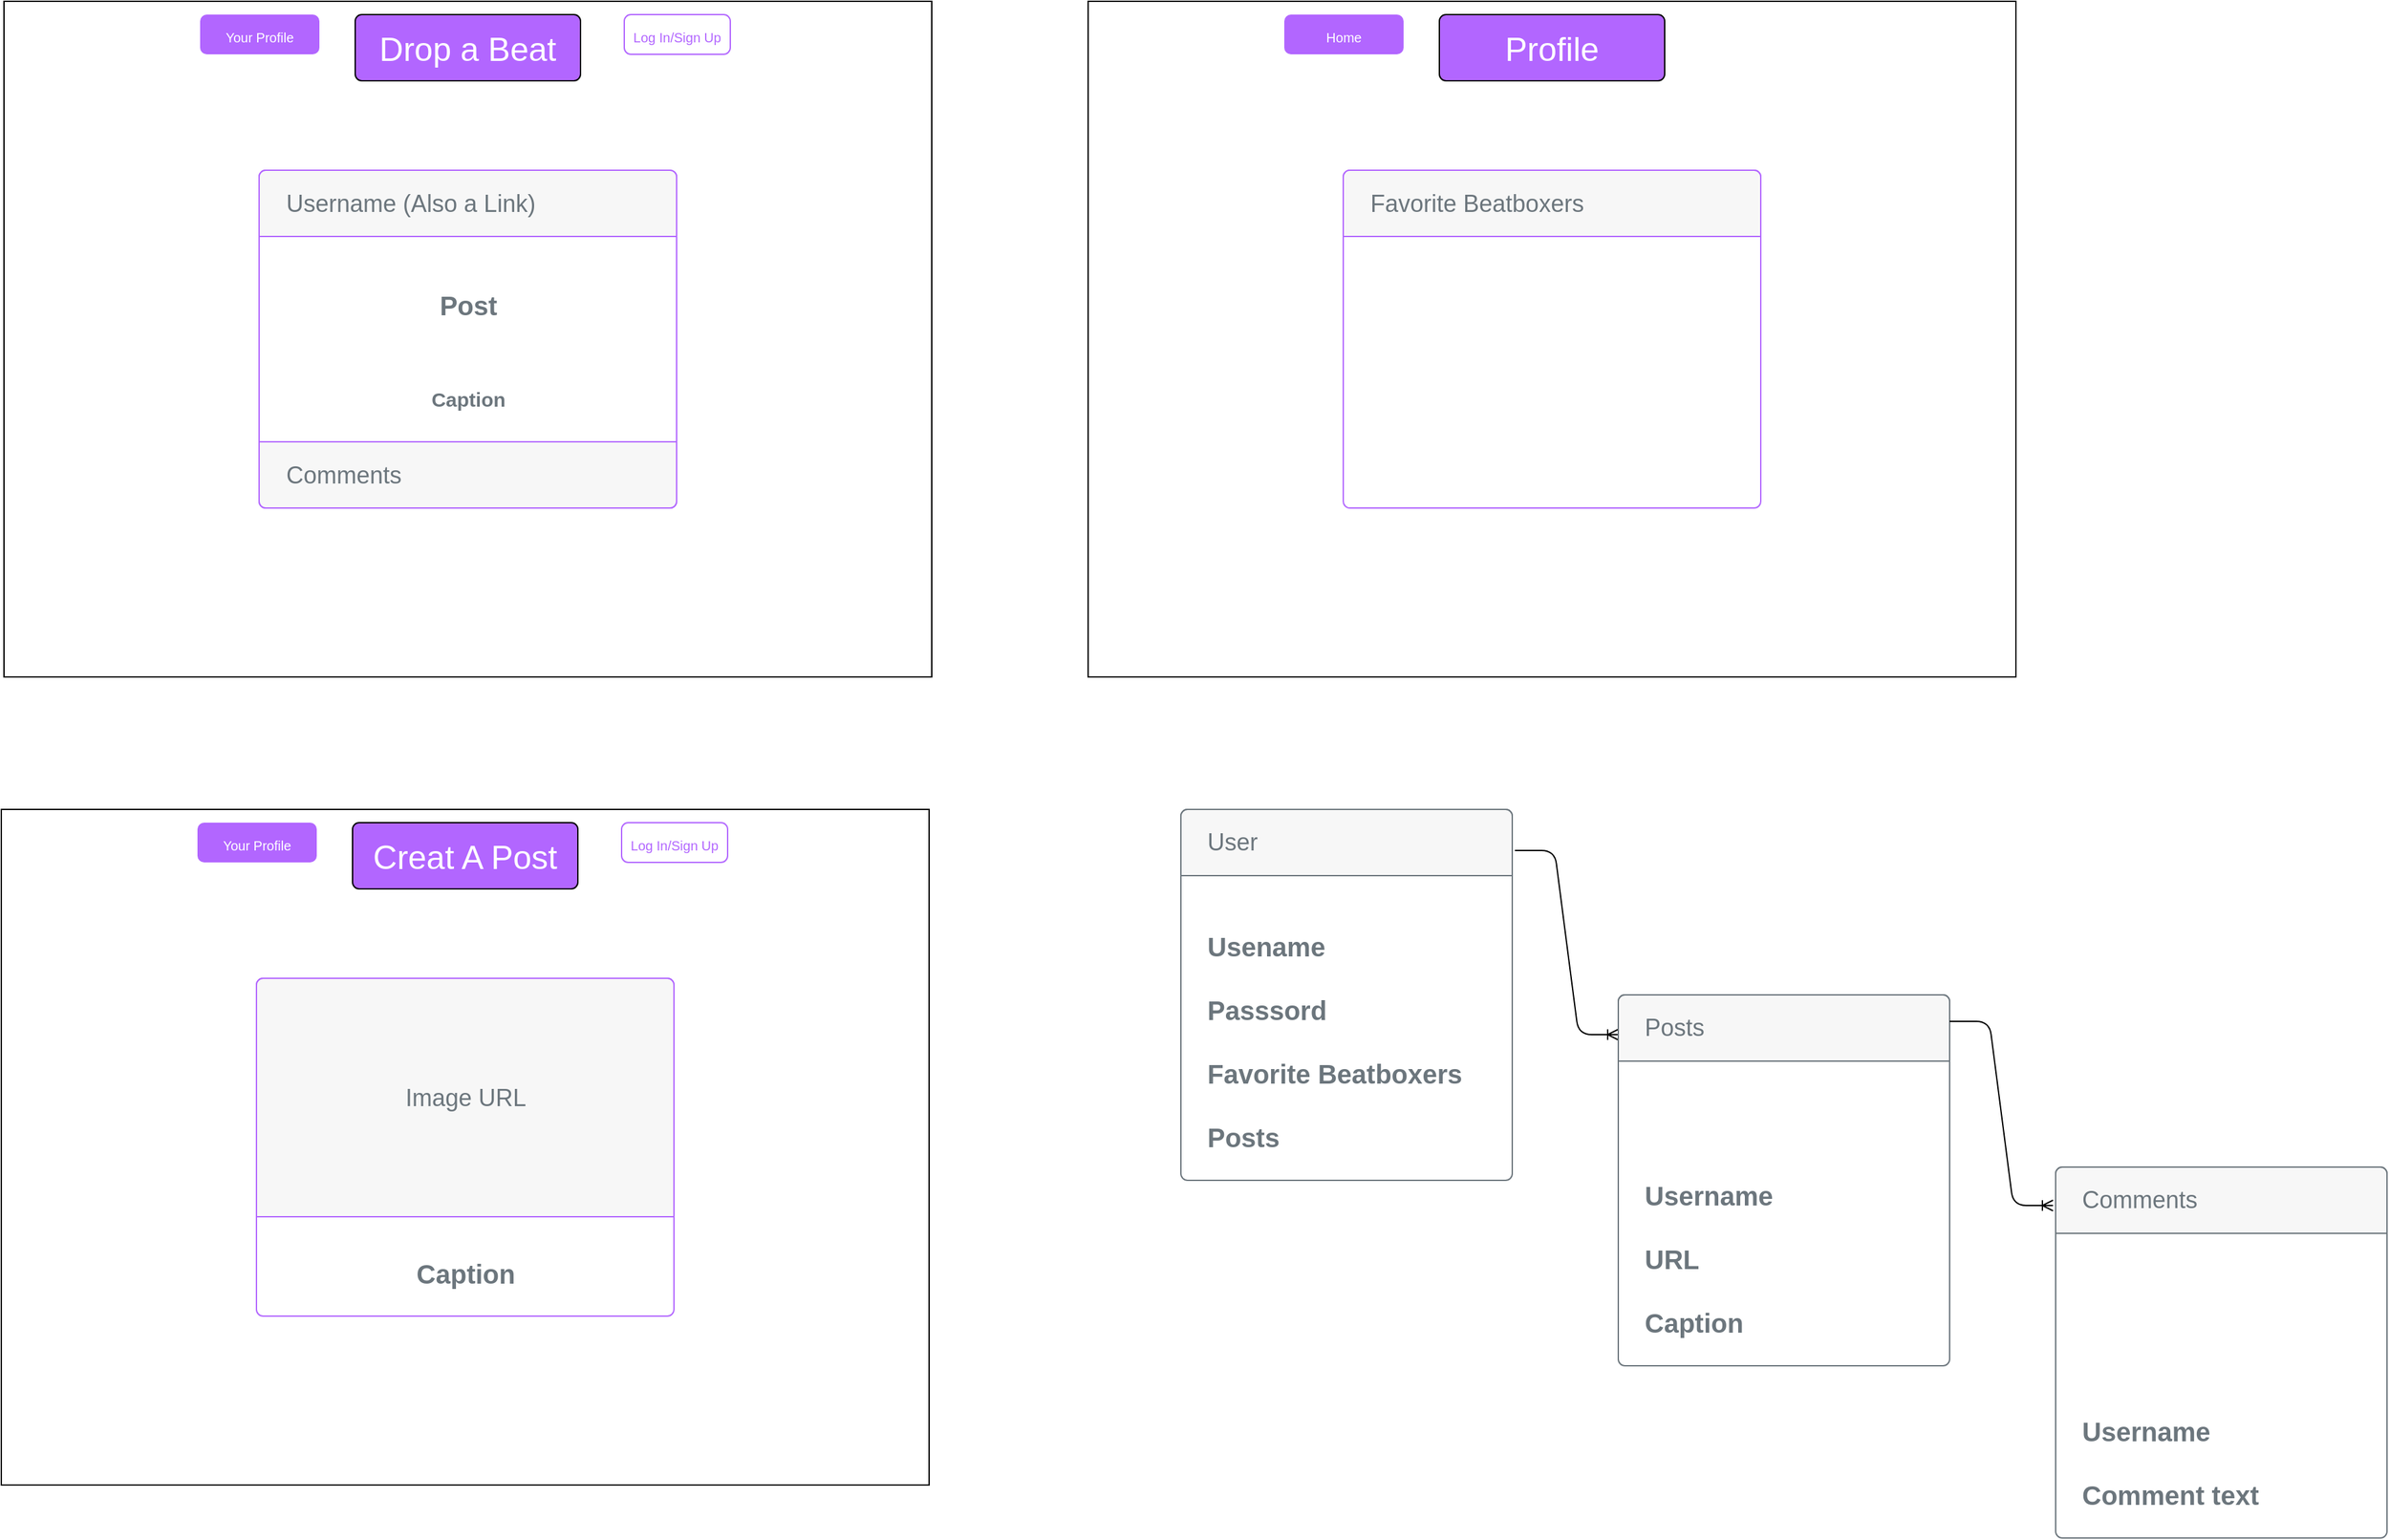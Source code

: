 <mxfile version="13.10.0" type="embed">
    <diagram id="IwIjYBU_u74t5SFnshND" name="Page-1">
        <mxGraphModel dx="2503" dy="1814" grid="1" gridSize="10" guides="1" tooltips="1" connect="1" arrows="1" fold="1" page="1" pageScale="1" pageWidth="10000" pageHeight="10000" math="0" shadow="0">
            <root>
                <mxCell id="0"/>
                <mxCell id="1" parent="0"/>
                <mxCell id="17" value="" style="group" vertex="1" connectable="0" parent="1">
                    <mxGeometry x="72" y="40" width="706.66" height="530" as="geometry"/>
                </mxCell>
                <mxCell id="2" value="" style="rounded=0;whiteSpace=wrap;html=1;" vertex="1" parent="17">
                    <mxGeometry width="700" height="510" as="geometry"/>
                </mxCell>
                <mxCell id="15" value="" style="shape=image;verticalLabelPosition=bottom;labelBackgroundColor=#ffffff;verticalAlign=top;aspect=fixed;imageAspect=0;image=https://c0.wallpaperflare.com/preview/405/127/680/speaker-music-loud-sound.jpg;" vertex="1" parent="17">
                    <mxGeometry width="706.66" height="530" as="geometry"/>
                </mxCell>
                <mxCell id="5" value="&lt;font style=&quot;font-size: 10px&quot; color=&quot;#b266ff&quot;&gt;Log In/Sign Up&lt;/font&gt;" style="html=1;shadow=0;dashed=0;shape=mxgraph.bootstrap.rrect;rSize=5;strokeWidth=1;fillColor=none;whiteSpace=wrap;align=center;verticalAlign=middle;spacingLeft=0;fontStyle=0;fontSize=16;spacing=5;fontColor=#7F00FF;strokeColor=#B266FF;" vertex="1" parent="17">
                    <mxGeometry x="468" y="10" width="80" height="30" as="geometry"/>
                </mxCell>
                <mxCell id="8" value="&lt;font style=&quot;font-size: 10px&quot;&gt;Your Profile&lt;/font&gt;" style="html=1;shadow=0;dashed=0;shape=mxgraph.bootstrap.rrect;rSize=5;strokeColor=none;strokeWidth=1;fontColor=#FFFFFF;whiteSpace=wrap;align=center;verticalAlign=middle;spacingLeft=0;fontStyle=0;fontSize=16;spacing=5;fillColor=#B266FF;" vertex="1" parent="17">
                    <mxGeometry x="148" y="10" width="90" height="30" as="geometry"/>
                </mxCell>
                <mxCell id="10" value="&lt;font style=&quot;font-size: 25px&quot;&gt;Drop a Beat&lt;br&gt;&lt;/font&gt;" style="html=1;shadow=0;dashed=0;shape=mxgraph.bootstrap.rrect;rSize=5;strokeWidth=1;whiteSpace=wrap;align=center;verticalAlign=middle;spacingLeft=0;fontStyle=0;fontSize=16;spacing=5;fontColor=#FFFFFF;fillColor=#B266FF;" vertex="1" parent="17">
                    <mxGeometry x="265" y="10" width="170" height="50" as="geometry"/>
                </mxCell>
                <mxCell id="12" value="&lt;b style=&quot;color: rgb(108 , 118 , 125)&quot;&gt;&lt;span style=&quot;font-size: 20px&quot;&gt;Post&lt;/span&gt;&lt;/b&gt;&lt;br style=&quot;color: rgb(108 , 118 , 125)&quot;&gt;&lt;br style=&quot;color: rgb(108 , 118 , 125)&quot;&gt;&lt;br style=&quot;color: rgb(108 , 118 , 125)&quot;&gt;&lt;br style=&quot;color: rgb(108 , 118 , 125)&quot;&gt;&lt;div&gt;&lt;span style=&quot;color: rgb(108 , 118 , 125) ; font-size: 15px ; font-weight: bold&quot;&gt;Caption&lt;/span&gt;&lt;/div&gt;&lt;div&gt;&lt;br&gt;&lt;/div&gt;&lt;div&gt;&lt;span style=&quot;color: rgb(108 , 118 , 125) ; font-size: 15px ; font-weight: bold&quot;&gt;&lt;br&gt;&lt;/span&gt;&lt;/div&gt;&lt;div&gt;&lt;span style=&quot;color: rgb(108 , 118 , 125) ; font-size: 15px ; font-weight: bold&quot;&gt;&lt;br&gt;&lt;/span&gt;&lt;/div&gt;" style="html=1;shadow=0;dashed=0;shape=mxgraph.bootstrap.rrect;rSize=5;html=1;whiteSpace=wrap;fillColor=#ffffff;fontColor=#33A64C;verticalAlign=bottom;align=center;spacing=20;spacingBottom=0;fontSize=14;strokeColor=#B266FF;" vertex="1" parent="17">
                    <mxGeometry x="192.5" y="127.5" width="315" height="255" as="geometry"/>
                </mxCell>
                <mxCell id="13" value="Username (Also a Link)" style="html=1;shadow=0;dashed=0;shape=mxgraph.bootstrap.topButton;rSize=5;perimeter=none;whiteSpace=wrap;fillColor=#F7F7F7;fontColor=#6C767D;resizeWidth=1;fontSize=18;align=left;spacing=20;strokeColor=#B266FF;" vertex="1" parent="12">
                    <mxGeometry width="315" height="50" relative="1" as="geometry"/>
                </mxCell>
                <mxCell id="36" value="Comments" style="html=1;shadow=0;dashed=0;shape=mxgraph.bootstrap.topButton;rSize=5;perimeter=none;whiteSpace=wrap;fillColor=#F7F7F7;fontColor=#6C767D;resizeWidth=1;fontSize=18;align=left;spacing=20;strokeColor=#B266FF;direction=west;" vertex="1" parent="12">
                    <mxGeometry y="205" width="315" height="50" as="geometry"/>
                </mxCell>
                <mxCell id="18" value="" style="group" vertex="1" connectable="0" parent="1">
                    <mxGeometry x="890" y="40" width="706.66" height="530" as="geometry"/>
                </mxCell>
                <mxCell id="19" value="" style="rounded=0;whiteSpace=wrap;html=1;" vertex="1" parent="18">
                    <mxGeometry width="700" height="510" as="geometry"/>
                </mxCell>
                <mxCell id="20" value="" style="shape=image;verticalLabelPosition=bottom;labelBackgroundColor=#ffffff;verticalAlign=top;aspect=fixed;imageAspect=0;image=https://c0.wallpaperflare.com/preview/405/127/680/speaker-music-loud-sound.jpg;" vertex="1" parent="18">
                    <mxGeometry width="706.66" height="530" as="geometry"/>
                </mxCell>
                <mxCell id="22" value="&lt;font style=&quot;font-size: 10px&quot;&gt;Home&lt;/font&gt;" style="html=1;shadow=0;dashed=0;shape=mxgraph.bootstrap.rrect;rSize=5;strokeColor=none;strokeWidth=1;fontColor=#FFFFFF;whiteSpace=wrap;align=center;verticalAlign=middle;spacingLeft=0;fontStyle=0;fontSize=16;spacing=5;fillColor=#B266FF;" vertex="1" parent="18">
                    <mxGeometry x="148" y="10" width="90" height="30" as="geometry"/>
                </mxCell>
                <mxCell id="23" value="&lt;font style=&quot;font-size: 25px&quot;&gt;Profile&lt;/font&gt;" style="html=1;shadow=0;dashed=0;shape=mxgraph.bootstrap.rrect;rSize=5;strokeWidth=1;whiteSpace=wrap;align=center;verticalAlign=middle;spacingLeft=0;fontStyle=0;fontSize=16;spacing=5;fontColor=#FFFFFF;fillColor=#B266FF;" vertex="1" parent="18">
                    <mxGeometry x="265" y="10" width="170" height="50" as="geometry"/>
                </mxCell>
                <mxCell id="24" value="" style="html=1;shadow=0;dashed=0;shape=mxgraph.bootstrap.rrect;rSize=5;html=1;whiteSpace=wrap;fillColor=#ffffff;fontColor=#33A64C;verticalAlign=bottom;align=center;spacing=20;spacingBottom=0;fontSize=14;strokeColor=#B266FF;" vertex="1" parent="18">
                    <mxGeometry x="192.5" y="127.5" width="315" height="255" as="geometry"/>
                </mxCell>
                <mxCell id="25" value="Favorite Beatboxers" style="html=1;shadow=0;dashed=0;shape=mxgraph.bootstrap.topButton;rSize=5;perimeter=none;whiteSpace=wrap;fillColor=#F7F7F7;fontColor=#6C767D;resizeWidth=1;fontSize=18;align=left;spacing=20;strokeColor=#B266FF;" vertex="1" parent="24">
                    <mxGeometry width="315" height="50" relative="1" as="geometry"/>
                </mxCell>
                <mxCell id="26" value="" style="group" vertex="1" connectable="0" parent="1">
                    <mxGeometry x="70" y="650" width="706.66" height="530" as="geometry"/>
                </mxCell>
                <mxCell id="27" value="" style="rounded=0;whiteSpace=wrap;html=1;" vertex="1" parent="26">
                    <mxGeometry width="700" height="510" as="geometry"/>
                </mxCell>
                <mxCell id="28" value="" style="shape=image;verticalLabelPosition=bottom;labelBackgroundColor=#ffffff;verticalAlign=top;aspect=fixed;imageAspect=0;image=https://c0.wallpaperflare.com/preview/405/127/680/speaker-music-loud-sound.jpg;" vertex="1" parent="26">
                    <mxGeometry width="706.66" height="530" as="geometry"/>
                </mxCell>
                <mxCell id="29" value="&lt;font style=&quot;font-size: 10px&quot; color=&quot;#b266ff&quot;&gt;Log In/Sign Up&lt;/font&gt;" style="html=1;shadow=0;dashed=0;shape=mxgraph.bootstrap.rrect;rSize=5;strokeWidth=1;fillColor=none;whiteSpace=wrap;align=center;verticalAlign=middle;spacingLeft=0;fontStyle=0;fontSize=16;spacing=5;fontColor=#7F00FF;strokeColor=#B266FF;" vertex="1" parent="26">
                    <mxGeometry x="468" y="10" width="80" height="30" as="geometry"/>
                </mxCell>
                <mxCell id="30" value="&lt;font style=&quot;font-size: 10px&quot;&gt;Your Profile&lt;/font&gt;" style="html=1;shadow=0;dashed=0;shape=mxgraph.bootstrap.rrect;rSize=5;strokeColor=none;strokeWidth=1;fontColor=#FFFFFF;whiteSpace=wrap;align=center;verticalAlign=middle;spacingLeft=0;fontStyle=0;fontSize=16;spacing=5;fillColor=#B266FF;" vertex="1" parent="26">
                    <mxGeometry x="148" y="10" width="90" height="30" as="geometry"/>
                </mxCell>
                <mxCell id="31" value="&lt;font style=&quot;font-size: 25px&quot;&gt;Creat A Post&lt;br&gt;&lt;/font&gt;" style="html=1;shadow=0;dashed=0;shape=mxgraph.bootstrap.rrect;rSize=5;strokeWidth=1;whiteSpace=wrap;align=center;verticalAlign=middle;spacingLeft=0;fontStyle=0;fontSize=16;spacing=5;fontColor=#FFFFFF;fillColor=#B266FF;" vertex="1" parent="26">
                    <mxGeometry x="265" y="10" width="170" height="50" as="geometry"/>
                </mxCell>
                <mxCell id="32" value="&lt;font color=&quot;#6c767d&quot;&gt;&lt;span style=&quot;font-size: 20px&quot;&gt;&lt;b&gt;Caption&lt;/b&gt;&lt;/span&gt;&lt;/font&gt;" style="html=1;shadow=0;dashed=0;shape=mxgraph.bootstrap.rrect;rSize=5;html=1;whiteSpace=wrap;fillColor=#ffffff;fontColor=#33A64C;verticalAlign=bottom;align=center;spacing=20;spacingBottom=0;fontSize=14;strokeColor=#B266FF;" vertex="1" parent="26">
                    <mxGeometry x="192.5" y="127.5" width="315" height="255" as="geometry"/>
                </mxCell>
                <mxCell id="33" value="Image URL" style="html=1;shadow=0;dashed=0;shape=mxgraph.bootstrap.topButton;rSize=5;perimeter=none;whiteSpace=wrap;fillColor=#F7F7F7;fontColor=#6C767D;resizeWidth=1;fontSize=18;align=center;spacing=20;strokeColor=#B266FF;" vertex="1" parent="32">
                    <mxGeometry width="315" height="180" relative="1" as="geometry"/>
                </mxCell>
                <mxCell id="34" value="&lt;span style=&quot;font-size: 20px&quot;&gt;&lt;b&gt;Usename&lt;br&gt;&lt;br&gt;Passsord&lt;br&gt;&lt;br&gt;Favorite Beatboxers&lt;br&gt;&lt;br&gt;Posts&lt;br&gt;&lt;/b&gt;&lt;/span&gt;" style="html=1;shadow=0;dashed=0;shape=mxgraph.bootstrap.rrect;rSize=5;strokeColor=#6C767D;html=1;whiteSpace=wrap;fillColor=#ffffff;fontColor=#6C767D;verticalAlign=bottom;align=left;spacing=20;spacingBottom=0;fontSize=14;" vertex="1" parent="1">
                    <mxGeometry x="960" y="650" width="250" height="280" as="geometry"/>
                </mxCell>
                <mxCell id="35" value="User" style="html=1;shadow=0;dashed=0;shape=mxgraph.bootstrap.topButton;rSize=5;perimeter=none;whiteSpace=wrap;fillColor=#F7F7F7;strokeColor=#6C767D;fontColor=#6C767D;resizeWidth=1;fontSize=18;align=left;spacing=20;" vertex="1" parent="34">
                    <mxGeometry width="250" height="50" relative="1" as="geometry"/>
                </mxCell>
                <mxCell id="37" value="" style="edgeStyle=entityRelationEdgeStyle;fontSize=12;html=1;endArrow=ERoneToMany;" edge="1" parent="1">
                    <mxGeometry width="100" height="100" relative="1" as="geometry">
                        <mxPoint x="1212" y="681" as="sourcePoint"/>
                        <mxPoint x="1290" y="820" as="targetPoint"/>
                    </mxGeometry>
                </mxCell>
                <mxCell id="38" value="&lt;span style=&quot;font-size: 20px&quot;&gt;&lt;b&gt;Username&lt;br&gt;&lt;br&gt;URL&lt;br&gt;&lt;br&gt;Caption&lt;br&gt;&lt;/b&gt;&lt;/span&gt;" style="html=1;shadow=0;dashed=0;shape=mxgraph.bootstrap.rrect;rSize=5;strokeColor=#6C767D;html=1;whiteSpace=wrap;fillColor=#ffffff;fontColor=#6C767D;verticalAlign=bottom;align=left;spacing=20;spacingBottom=0;fontSize=14;" vertex="1" parent="1">
                    <mxGeometry x="1290" y="790" width="250" height="280" as="geometry"/>
                </mxCell>
                <mxCell id="39" value="Posts" style="html=1;shadow=0;dashed=0;shape=mxgraph.bootstrap.topButton;rSize=5;perimeter=none;whiteSpace=wrap;fillColor=#F7F7F7;strokeColor=#6C767D;fontColor=#6C767D;resizeWidth=1;fontSize=18;align=left;spacing=20;" vertex="1" parent="38">
                    <mxGeometry width="250" height="50" relative="1" as="geometry"/>
                </mxCell>
                <mxCell id="41" value="&lt;span style=&quot;font-size: 20px&quot;&gt;&lt;b&gt;Username&lt;br&gt;&lt;br&gt;Comment text&lt;br&gt;&lt;/b&gt;&lt;/span&gt;" style="html=1;shadow=0;dashed=0;shape=mxgraph.bootstrap.rrect;rSize=5;strokeColor=#6C767D;html=1;whiteSpace=wrap;fillColor=#ffffff;fontColor=#6C767D;verticalAlign=bottom;align=left;spacing=20;spacingBottom=0;fontSize=14;" vertex="1" parent="1">
                    <mxGeometry x="1620" y="920" width="250" height="280" as="geometry"/>
                </mxCell>
                <mxCell id="42" value="Comments" style="html=1;shadow=0;dashed=0;shape=mxgraph.bootstrap.topButton;rSize=5;perimeter=none;whiteSpace=wrap;fillColor=#F7F7F7;strokeColor=#6C767D;fontColor=#6C767D;resizeWidth=1;fontSize=18;align=left;spacing=20;" vertex="1" parent="41">
                    <mxGeometry width="250" height="50" relative="1" as="geometry"/>
                </mxCell>
                <mxCell id="43" value="" style="edgeStyle=entityRelationEdgeStyle;fontSize=12;html=1;endArrow=ERoneToMany;" edge="1" parent="1">
                    <mxGeometry width="100" height="100" relative="1" as="geometry">
                        <mxPoint x="1540" y="810" as="sourcePoint"/>
                        <mxPoint x="1618" y="949" as="targetPoint"/>
                    </mxGeometry>
                </mxCell>
            </root>
        </mxGraphModel>
    </diagram>
</mxfile>
